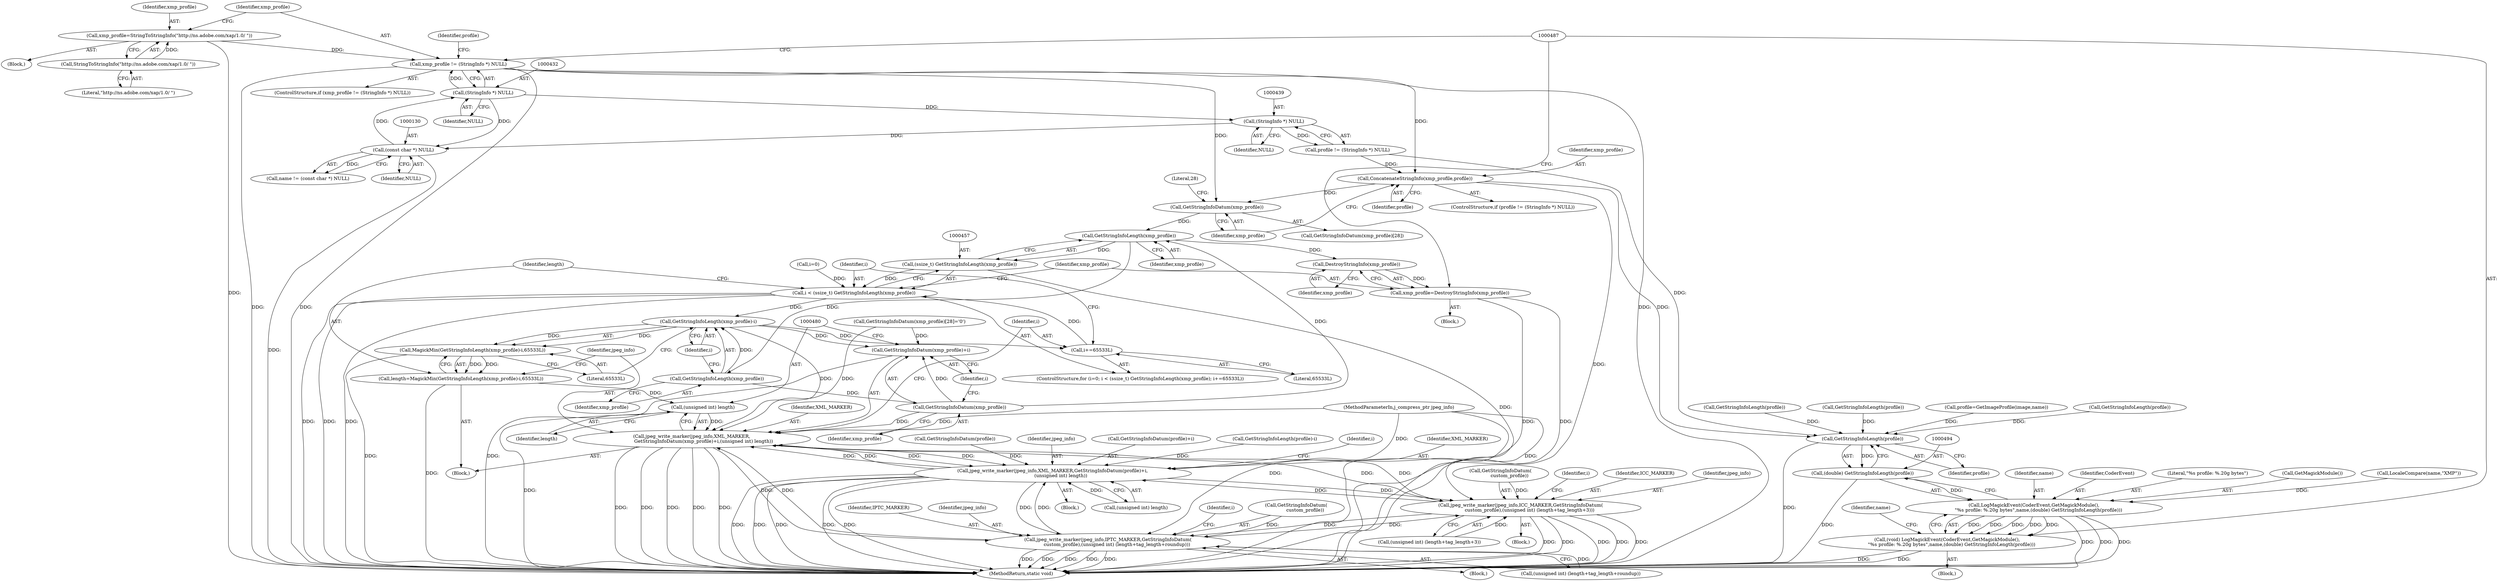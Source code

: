 digraph "0_ImageMagick_9e187b73a8a1290bb0e1a1c878f8be1917aa8742@pointer" {
"1000429" [label="(Call,xmp_profile != (StringInfo *) NULL)"];
"1000424" [label="(Call,xmp_profile=StringToStringInfo(\"http://ns.adobe.com/xap/1.0/ \"))"];
"1000426" [label="(Call,StringToStringInfo(\"http://ns.adobe.com/xap/1.0/ \"))"];
"1000431" [label="(Call,(StringInfo *) NULL)"];
"1000129" [label="(Call,(const char *) NULL)"];
"1000438" [label="(Call,(StringInfo *) NULL)"];
"1000441" [label="(Call,ConcatenateStringInfo(xmp_profile,profile))"];
"1000446" [label="(Call,GetStringInfoDatum(xmp_profile))"];
"1000458" [label="(Call,GetStringInfoLength(xmp_profile))"];
"1000456" [label="(Call,(ssize_t) GetStringInfoLength(xmp_profile))"];
"1000454" [label="(Call,i < (ssize_t) GetStringInfoLength(xmp_profile))"];
"1000467" [label="(Call,GetStringInfoLength(xmp_profile)-i)"];
"1000460" [label="(Call,i+=65533L)"];
"1000466" [label="(Call,MagickMin(GetStringInfoLength(xmp_profile)-i,65533L))"];
"1000464" [label="(Call,length=MagickMin(GetStringInfoLength(xmp_profile)-i,65533L))"];
"1000479" [label="(Call,(unsigned int) length)"];
"1000472" [label="(Call,jpeg_write_marker(jpeg_info,XML_MARKER,\n                GetStringInfoDatum(xmp_profile)+i,(unsigned int) length))"];
"1000171" [label="(Call,jpeg_write_marker(jpeg_info,XML_MARKER,GetStringInfoDatum(profile)+i,\n           (unsigned int) length))"];
"1000266" [label="(Call,jpeg_write_marker(jpeg_info,ICC_MARKER,GetStringInfoDatum(\n            custom_profile),(unsigned int) (length+tag_length+3)))"];
"1000404" [label="(Call,jpeg_write_marker(jpeg_info,IPTC_MARKER,GetStringInfoDatum(\n            custom_profile),(unsigned int) (length+tag_length+roundup)))"];
"1000475" [label="(Call,GetStringInfoDatum(xmp_profile)+i)"];
"1000468" [label="(Call,GetStringInfoLength(xmp_profile))"];
"1000476" [label="(Call,GetStringInfoDatum(xmp_profile))"];
"1000484" [label="(Call,DestroyStringInfo(xmp_profile))"];
"1000482" [label="(Call,xmp_profile=DestroyStringInfo(xmp_profile))"];
"1000495" [label="(Call,GetStringInfoLength(profile))"];
"1000493" [label="(Call,(double) GetStringInfoLength(profile))"];
"1000488" [label="(Call,LogMagickEvent(CoderEvent,GetMagickModule(),\n      \"%s profile: %.20g bytes\",name,(double) GetStringInfoLength(profile)))"];
"1000486" [label="(Call,(void) LogMagickEvent(CoderEvent,GetMagickModule(),\n      \"%s profile: %.20g bytes\",name,(double) GetStringInfoLength(profile)))"];
"1000498" [label="(Identifier,name)"];
"1000269" [label="(Call,GetStringInfoDatum(\n            custom_profile))"];
"1000482" [label="(Call,xmp_profile=DestroyStringInfo(xmp_profile))"];
"1000435" [label="(ControlStructure,if (profile != (StringInfo *) NULL))"];
"1000266" [label="(Call,jpeg_write_marker(jpeg_info,ICC_MARKER,GetStringInfoDatum(\n            custom_profile),(unsigned int) (length+tag_length+3)))"];
"1000481" [label="(Identifier,length)"];
"1000495" [label="(Call,GetStringInfoLength(profile))"];
"1000442" [label="(Identifier,xmp_profile)"];
"1000484" [label="(Call,DestroyStringInfo(xmp_profile))"];
"1000489" [label="(Identifier,CoderEvent)"];
"1000404" [label="(Call,jpeg_write_marker(jpeg_info,IPTC_MARKER,GetStringInfoDatum(\n            custom_profile),(unsigned int) (length+tag_length+roundup)))"];
"1000491" [label="(Literal,\"%s profile: %.20g bytes\")"];
"1000433" [label="(Identifier,NULL)"];
"1000486" [label="(Call,(void) LogMagickEvent(CoderEvent,GetMagickModule(),\n      \"%s profile: %.20g bytes\",name,(double) GetStringInfoLength(profile)))"];
"1000171" [label="(Call,jpeg_write_marker(jpeg_info,XML_MARKER,GetStringInfoDatum(profile)+i,\n           (unsigned int) length))"];
"1000463" [label="(Block,)"];
"1000178" [label="(Call,(unsigned int) length)"];
"1000129" [label="(Call,(const char *) NULL)"];
"1000455" [label="(Identifier,i)"];
"1000472" [label="(Call,jpeg_write_marker(jpeg_info,XML_MARKER,\n                GetStringInfoDatum(xmp_profile)+i,(unsigned int) length))"];
"1000157" [label="(Call,GetStringInfoLength(profile))"];
"1000134" [label="(Call,profile=GetImageProfile(image,name))"];
"1000132" [label="(Block,)"];
"1000127" [label="(Call,name != (const char *) NULL)"];
"1000422" [label="(Block,)"];
"1000478" [label="(Identifier,i)"];
"1000424" [label="(Call,xmp_profile=StringToStringInfo(\"http://ns.adobe.com/xap/1.0/ \"))"];
"1000271" [label="(Call,(unsigned int) (length+tag_length+3))"];
"1000219" [label="(Identifier,i)"];
"1000445" [label="(Call,GetStringInfoDatum(xmp_profile)[28])"];
"1000465" [label="(Identifier,length)"];
"1000505" [label="(MethodReturn,static void)"];
"1000450" [label="(ControlStructure,for (i=0; i < (ssize_t) GetStringInfoLength(xmp_profile); i+=65533L))"];
"1000310" [label="(Identifier,i)"];
"1000474" [label="(Identifier,XML_MARKER)"];
"1000446" [label="(Call,GetStringInfoDatum(xmp_profile))"];
"1000173" [label="(Identifier,XML_MARKER)"];
"1000451" [label="(Call,i=0)"];
"1000407" [label="(Call,GetStringInfoDatum(\n            custom_profile))"];
"1000434" [label="(Block,)"];
"1000479" [label="(Call,(unsigned int) length)"];
"1000466" [label="(Call,MagickMin(GetStringInfoLength(xmp_profile)-i,65533L))"];
"1000470" [label="(Identifier,i)"];
"1000131" [label="(Identifier,NULL)"];
"1000476" [label="(Call,GetStringInfoDatum(xmp_profile))"];
"1000429" [label="(Call,xmp_profile != (StringInfo *) NULL)"];
"1000440" [label="(Identifier,NULL)"];
"1000459" [label="(Identifier,xmp_profile)"];
"1000462" [label="(Literal,65533L)"];
"1000469" [label="(Identifier,xmp_profile)"];
"1000406" [label="(Identifier,IPTC_MARKER)"];
"1000473" [label="(Identifier,jpeg_info)"];
"1000162" [label="(Block,)"];
"1000490" [label="(Call,GetMagickModule())"];
"1000438" [label="(Call,(StringInfo *) NULL)"];
"1000216" [label="(Call,GetStringInfoLength(profile))"];
"1000430" [label="(Identifier,xmp_profile)"];
"1000475" [label="(Call,GetStringInfoDatum(xmp_profile)+i)"];
"1000175" [label="(Call,GetStringInfoDatum(profile))"];
"1000460" [label="(Call,i+=65533L)"];
"1000172" [label="(Identifier,jpeg_info)"];
"1000268" [label="(Identifier,ICC_MARKER)"];
"1000441" [label="(Call,ConcatenateStringInfo(xmp_profile,profile))"];
"1000174" [label="(Call,GetStringInfoDatum(profile)+i)"];
"1000307" [label="(Call,GetStringInfoLength(profile))"];
"1000493" [label="(Call,(double) GetStringInfoLength(profile))"];
"1000458" [label="(Call,GetStringInfoLength(xmp_profile))"];
"1000444" [label="(Call,GetStringInfoDatum(xmp_profile)[28]='\0')"];
"1000456" [label="(Call,(ssize_t) GetStringInfoLength(xmp_profile))"];
"1000426" [label="(Call,StringToStringInfo(\"http://ns.adobe.com/xap/1.0/ \"))"];
"1000418" [label="(Call,LocaleCompare(name,\"XMP\"))"];
"1000103" [label="(MethodParameterIn,j_compress_ptr jpeg_info)"];
"1000267" [label="(Identifier,jpeg_info)"];
"1000454" [label="(Call,i < (ssize_t) GetStringInfoLength(xmp_profile))"];
"1000492" [label="(Identifier,name)"];
"1000431" [label="(Call,(StringInfo *) NULL)"];
"1000428" [label="(ControlStructure,if (xmp_profile != (StringInfo *) NULL))"];
"1000436" [label="(Call,profile != (StringInfo *) NULL)"];
"1000437" [label="(Identifier,profile)"];
"1000166" [label="(Call,GetStringInfoLength(profile)-i)"];
"1000485" [label="(Identifier,xmp_profile)"];
"1000448" [label="(Literal,28)"];
"1000160" [label="(Identifier,i)"];
"1000488" [label="(Call,LogMagickEvent(CoderEvent,GetMagickModule(),\n      \"%s profile: %.20g bytes\",name,(double) GetStringInfoLength(profile)))"];
"1000496" [label="(Identifier,profile)"];
"1000464" [label="(Call,length=MagickMin(GetStringInfoLength(xmp_profile)-i,65533L))"];
"1000471" [label="(Literal,65533L)"];
"1000461" [label="(Identifier,i)"];
"1000221" [label="(Block,)"];
"1000427" [label="(Literal,\"http://ns.adobe.com/xap/1.0/ \")"];
"1000468" [label="(Call,GetStringInfoLength(xmp_profile))"];
"1000425" [label="(Identifier,xmp_profile)"];
"1000447" [label="(Identifier,xmp_profile)"];
"1000477" [label="(Identifier,xmp_profile)"];
"1000312" [label="(Block,)"];
"1000467" [label="(Call,GetStringInfoLength(xmp_profile)-i)"];
"1000483" [label="(Identifier,xmp_profile)"];
"1000409" [label="(Call,(unsigned int) (length+tag_length+roundup))"];
"1000405" [label="(Identifier,jpeg_info)"];
"1000443" [label="(Identifier,profile)"];
"1000429" -> "1000428"  [label="AST: "];
"1000429" -> "1000431"  [label="CFG: "];
"1000430" -> "1000429"  [label="AST: "];
"1000431" -> "1000429"  [label="AST: "];
"1000437" -> "1000429"  [label="CFG: "];
"1000487" -> "1000429"  [label="CFG: "];
"1000429" -> "1000505"  [label="DDG: "];
"1000429" -> "1000505"  [label="DDG: "];
"1000429" -> "1000505"  [label="DDG: "];
"1000424" -> "1000429"  [label="DDG: "];
"1000431" -> "1000429"  [label="DDG: "];
"1000429" -> "1000441"  [label="DDG: "];
"1000429" -> "1000446"  [label="DDG: "];
"1000424" -> "1000422"  [label="AST: "];
"1000424" -> "1000426"  [label="CFG: "];
"1000425" -> "1000424"  [label="AST: "];
"1000426" -> "1000424"  [label="AST: "];
"1000430" -> "1000424"  [label="CFG: "];
"1000424" -> "1000505"  [label="DDG: "];
"1000426" -> "1000424"  [label="DDG: "];
"1000426" -> "1000427"  [label="CFG: "];
"1000427" -> "1000426"  [label="AST: "];
"1000431" -> "1000433"  [label="CFG: "];
"1000432" -> "1000431"  [label="AST: "];
"1000433" -> "1000431"  [label="AST: "];
"1000431" -> "1000129"  [label="DDG: "];
"1000129" -> "1000431"  [label="DDG: "];
"1000431" -> "1000438"  [label="DDG: "];
"1000129" -> "1000127"  [label="AST: "];
"1000129" -> "1000131"  [label="CFG: "];
"1000130" -> "1000129"  [label="AST: "];
"1000131" -> "1000129"  [label="AST: "];
"1000127" -> "1000129"  [label="CFG: "];
"1000129" -> "1000505"  [label="DDG: "];
"1000129" -> "1000127"  [label="DDG: "];
"1000438" -> "1000129"  [label="DDG: "];
"1000438" -> "1000436"  [label="AST: "];
"1000438" -> "1000440"  [label="CFG: "];
"1000439" -> "1000438"  [label="AST: "];
"1000440" -> "1000438"  [label="AST: "];
"1000436" -> "1000438"  [label="CFG: "];
"1000438" -> "1000436"  [label="DDG: "];
"1000441" -> "1000435"  [label="AST: "];
"1000441" -> "1000443"  [label="CFG: "];
"1000442" -> "1000441"  [label="AST: "];
"1000443" -> "1000441"  [label="AST: "];
"1000447" -> "1000441"  [label="CFG: "];
"1000441" -> "1000505"  [label="DDG: "];
"1000436" -> "1000441"  [label="DDG: "];
"1000441" -> "1000446"  [label="DDG: "];
"1000441" -> "1000495"  [label="DDG: "];
"1000446" -> "1000445"  [label="AST: "];
"1000446" -> "1000447"  [label="CFG: "];
"1000447" -> "1000446"  [label="AST: "];
"1000448" -> "1000446"  [label="CFG: "];
"1000446" -> "1000458"  [label="DDG: "];
"1000458" -> "1000456"  [label="AST: "];
"1000458" -> "1000459"  [label="CFG: "];
"1000459" -> "1000458"  [label="AST: "];
"1000456" -> "1000458"  [label="CFG: "];
"1000458" -> "1000456"  [label="DDG: "];
"1000476" -> "1000458"  [label="DDG: "];
"1000458" -> "1000468"  [label="DDG: "];
"1000458" -> "1000484"  [label="DDG: "];
"1000456" -> "1000454"  [label="AST: "];
"1000457" -> "1000456"  [label="AST: "];
"1000454" -> "1000456"  [label="CFG: "];
"1000456" -> "1000505"  [label="DDG: "];
"1000456" -> "1000454"  [label="DDG: "];
"1000454" -> "1000450"  [label="AST: "];
"1000455" -> "1000454"  [label="AST: "];
"1000465" -> "1000454"  [label="CFG: "];
"1000483" -> "1000454"  [label="CFG: "];
"1000454" -> "1000505"  [label="DDG: "];
"1000454" -> "1000505"  [label="DDG: "];
"1000454" -> "1000505"  [label="DDG: "];
"1000460" -> "1000454"  [label="DDG: "];
"1000451" -> "1000454"  [label="DDG: "];
"1000454" -> "1000467"  [label="DDG: "];
"1000467" -> "1000466"  [label="AST: "];
"1000467" -> "1000470"  [label="CFG: "];
"1000468" -> "1000467"  [label="AST: "];
"1000470" -> "1000467"  [label="AST: "];
"1000471" -> "1000467"  [label="CFG: "];
"1000467" -> "1000460"  [label="DDG: "];
"1000467" -> "1000466"  [label="DDG: "];
"1000467" -> "1000466"  [label="DDG: "];
"1000468" -> "1000467"  [label="DDG: "];
"1000467" -> "1000472"  [label="DDG: "];
"1000467" -> "1000475"  [label="DDG: "];
"1000460" -> "1000450"  [label="AST: "];
"1000460" -> "1000462"  [label="CFG: "];
"1000461" -> "1000460"  [label="AST: "];
"1000462" -> "1000460"  [label="AST: "];
"1000455" -> "1000460"  [label="CFG: "];
"1000466" -> "1000464"  [label="AST: "];
"1000466" -> "1000471"  [label="CFG: "];
"1000471" -> "1000466"  [label="AST: "];
"1000464" -> "1000466"  [label="CFG: "];
"1000466" -> "1000505"  [label="DDG: "];
"1000466" -> "1000464"  [label="DDG: "];
"1000466" -> "1000464"  [label="DDG: "];
"1000464" -> "1000463"  [label="AST: "];
"1000465" -> "1000464"  [label="AST: "];
"1000473" -> "1000464"  [label="CFG: "];
"1000464" -> "1000505"  [label="DDG: "];
"1000464" -> "1000479"  [label="DDG: "];
"1000479" -> "1000472"  [label="AST: "];
"1000479" -> "1000481"  [label="CFG: "];
"1000480" -> "1000479"  [label="AST: "];
"1000481" -> "1000479"  [label="AST: "];
"1000472" -> "1000479"  [label="CFG: "];
"1000479" -> "1000505"  [label="DDG: "];
"1000479" -> "1000472"  [label="DDG: "];
"1000472" -> "1000463"  [label="AST: "];
"1000473" -> "1000472"  [label="AST: "];
"1000474" -> "1000472"  [label="AST: "];
"1000475" -> "1000472"  [label="AST: "];
"1000461" -> "1000472"  [label="CFG: "];
"1000472" -> "1000505"  [label="DDG: "];
"1000472" -> "1000505"  [label="DDG: "];
"1000472" -> "1000505"  [label="DDG: "];
"1000472" -> "1000505"  [label="DDG: "];
"1000472" -> "1000505"  [label="DDG: "];
"1000472" -> "1000171"  [label="DDG: "];
"1000472" -> "1000171"  [label="DDG: "];
"1000472" -> "1000266"  [label="DDG: "];
"1000472" -> "1000404"  [label="DDG: "];
"1000171" -> "1000472"  [label="DDG: "];
"1000171" -> "1000472"  [label="DDG: "];
"1000404" -> "1000472"  [label="DDG: "];
"1000266" -> "1000472"  [label="DDG: "];
"1000103" -> "1000472"  [label="DDG: "];
"1000444" -> "1000472"  [label="DDG: "];
"1000476" -> "1000472"  [label="DDG: "];
"1000171" -> "1000162"  [label="AST: "];
"1000171" -> "1000178"  [label="CFG: "];
"1000172" -> "1000171"  [label="AST: "];
"1000173" -> "1000171"  [label="AST: "];
"1000174" -> "1000171"  [label="AST: "];
"1000178" -> "1000171"  [label="AST: "];
"1000160" -> "1000171"  [label="CFG: "];
"1000171" -> "1000505"  [label="DDG: "];
"1000171" -> "1000505"  [label="DDG: "];
"1000171" -> "1000505"  [label="DDG: "];
"1000171" -> "1000505"  [label="DDG: "];
"1000171" -> "1000505"  [label="DDG: "];
"1000404" -> "1000171"  [label="DDG: "];
"1000266" -> "1000171"  [label="DDG: "];
"1000103" -> "1000171"  [label="DDG: "];
"1000175" -> "1000171"  [label="DDG: "];
"1000166" -> "1000171"  [label="DDG: "];
"1000178" -> "1000171"  [label="DDG: "];
"1000171" -> "1000266"  [label="DDG: "];
"1000171" -> "1000404"  [label="DDG: "];
"1000266" -> "1000221"  [label="AST: "];
"1000266" -> "1000271"  [label="CFG: "];
"1000267" -> "1000266"  [label="AST: "];
"1000268" -> "1000266"  [label="AST: "];
"1000269" -> "1000266"  [label="AST: "];
"1000271" -> "1000266"  [label="AST: "];
"1000219" -> "1000266"  [label="CFG: "];
"1000266" -> "1000505"  [label="DDG: "];
"1000266" -> "1000505"  [label="DDG: "];
"1000266" -> "1000505"  [label="DDG: "];
"1000266" -> "1000505"  [label="DDG: "];
"1000266" -> "1000505"  [label="DDG: "];
"1000404" -> "1000266"  [label="DDG: "];
"1000103" -> "1000266"  [label="DDG: "];
"1000269" -> "1000266"  [label="DDG: "];
"1000271" -> "1000266"  [label="DDG: "];
"1000266" -> "1000404"  [label="DDG: "];
"1000404" -> "1000312"  [label="AST: "];
"1000404" -> "1000409"  [label="CFG: "];
"1000405" -> "1000404"  [label="AST: "];
"1000406" -> "1000404"  [label="AST: "];
"1000407" -> "1000404"  [label="AST: "];
"1000409" -> "1000404"  [label="AST: "];
"1000310" -> "1000404"  [label="CFG: "];
"1000404" -> "1000505"  [label="DDG: "];
"1000404" -> "1000505"  [label="DDG: "];
"1000404" -> "1000505"  [label="DDG: "];
"1000404" -> "1000505"  [label="DDG: "];
"1000404" -> "1000505"  [label="DDG: "];
"1000103" -> "1000404"  [label="DDG: "];
"1000407" -> "1000404"  [label="DDG: "];
"1000409" -> "1000404"  [label="DDG: "];
"1000475" -> "1000478"  [label="CFG: "];
"1000476" -> "1000475"  [label="AST: "];
"1000478" -> "1000475"  [label="AST: "];
"1000480" -> "1000475"  [label="CFG: "];
"1000475" -> "1000505"  [label="DDG: "];
"1000444" -> "1000475"  [label="DDG: "];
"1000476" -> "1000475"  [label="DDG: "];
"1000468" -> "1000469"  [label="CFG: "];
"1000469" -> "1000468"  [label="AST: "];
"1000470" -> "1000468"  [label="CFG: "];
"1000468" -> "1000476"  [label="DDG: "];
"1000476" -> "1000477"  [label="CFG: "];
"1000477" -> "1000476"  [label="AST: "];
"1000478" -> "1000476"  [label="CFG: "];
"1000484" -> "1000482"  [label="AST: "];
"1000484" -> "1000485"  [label="CFG: "];
"1000485" -> "1000484"  [label="AST: "];
"1000482" -> "1000484"  [label="CFG: "];
"1000484" -> "1000482"  [label="DDG: "];
"1000482" -> "1000434"  [label="AST: "];
"1000483" -> "1000482"  [label="AST: "];
"1000487" -> "1000482"  [label="CFG: "];
"1000482" -> "1000505"  [label="DDG: "];
"1000482" -> "1000505"  [label="DDG: "];
"1000495" -> "1000493"  [label="AST: "];
"1000495" -> "1000496"  [label="CFG: "];
"1000496" -> "1000495"  [label="AST: "];
"1000493" -> "1000495"  [label="CFG: "];
"1000495" -> "1000505"  [label="DDG: "];
"1000495" -> "1000493"  [label="DDG: "];
"1000436" -> "1000495"  [label="DDG: "];
"1000216" -> "1000495"  [label="DDG: "];
"1000157" -> "1000495"  [label="DDG: "];
"1000134" -> "1000495"  [label="DDG: "];
"1000307" -> "1000495"  [label="DDG: "];
"1000493" -> "1000488"  [label="AST: "];
"1000494" -> "1000493"  [label="AST: "];
"1000488" -> "1000493"  [label="CFG: "];
"1000493" -> "1000505"  [label="DDG: "];
"1000493" -> "1000488"  [label="DDG: "];
"1000488" -> "1000486"  [label="AST: "];
"1000489" -> "1000488"  [label="AST: "];
"1000490" -> "1000488"  [label="AST: "];
"1000491" -> "1000488"  [label="AST: "];
"1000492" -> "1000488"  [label="AST: "];
"1000486" -> "1000488"  [label="CFG: "];
"1000488" -> "1000505"  [label="DDG: "];
"1000488" -> "1000505"  [label="DDG: "];
"1000488" -> "1000505"  [label="DDG: "];
"1000488" -> "1000486"  [label="DDG: "];
"1000488" -> "1000486"  [label="DDG: "];
"1000488" -> "1000486"  [label="DDG: "];
"1000488" -> "1000486"  [label="DDG: "];
"1000488" -> "1000486"  [label="DDG: "];
"1000418" -> "1000488"  [label="DDG: "];
"1000486" -> "1000132"  [label="AST: "];
"1000487" -> "1000486"  [label="AST: "];
"1000498" -> "1000486"  [label="CFG: "];
"1000486" -> "1000505"  [label="DDG: "];
"1000486" -> "1000505"  [label="DDG: "];
}
